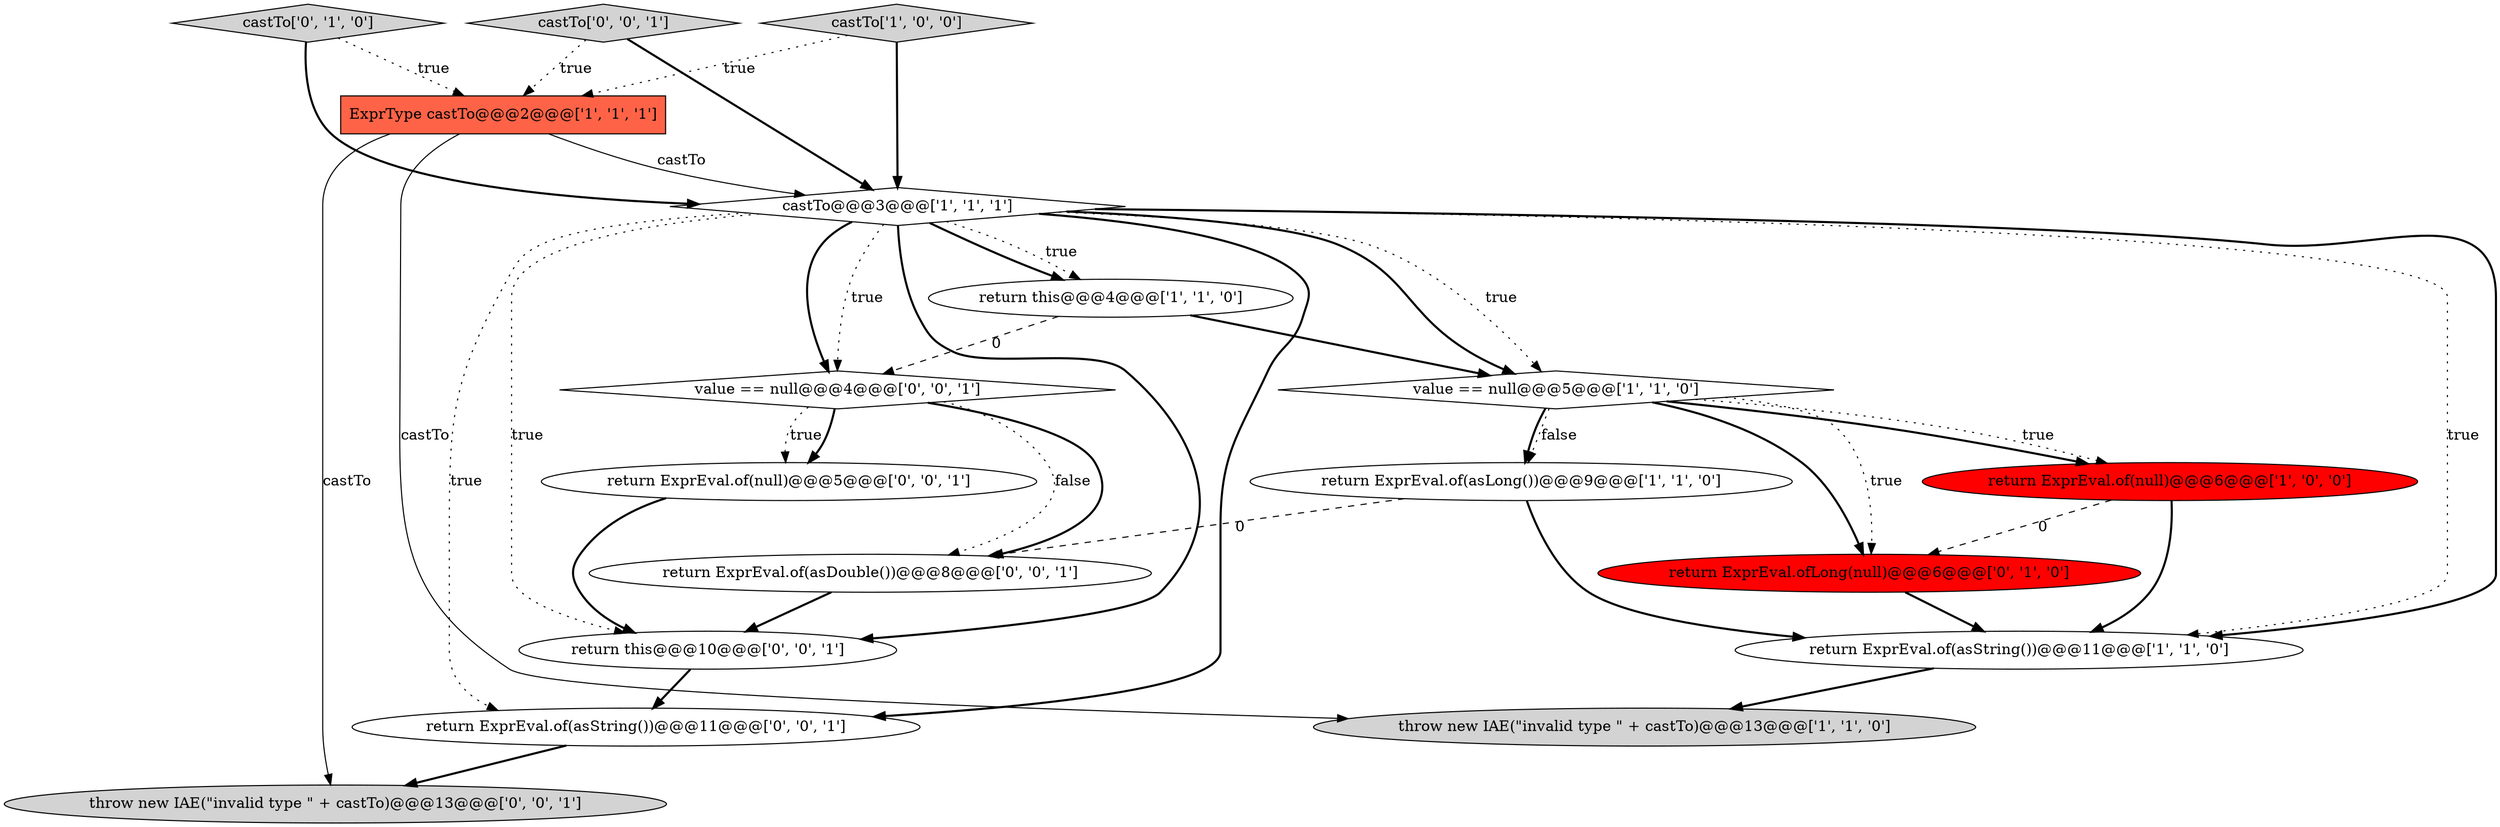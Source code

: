 digraph {
4 [style = filled, label = "castTo@@@3@@@['1', '1', '1']", fillcolor = white, shape = diamond image = "AAA0AAABBB1BBB"];
5 [style = filled, label = "ExprType castTo@@@2@@@['1', '1', '1']", fillcolor = tomato, shape = box image = "AAA0AAABBB1BBB"];
12 [style = filled, label = "return ExprEval.of(asDouble())@@@8@@@['0', '0', '1']", fillcolor = white, shape = ellipse image = "AAA0AAABBB3BBB"];
13 [style = filled, label = "throw new IAE(\"invalid type \" + castTo)@@@13@@@['0', '0', '1']", fillcolor = lightgray, shape = ellipse image = "AAA0AAABBB3BBB"];
7 [style = filled, label = "return ExprEval.of(asLong())@@@9@@@['1', '1', '0']", fillcolor = white, shape = ellipse image = "AAA0AAABBB1BBB"];
15 [style = filled, label = "return ExprEval.of(null)@@@5@@@['0', '0', '1']", fillcolor = white, shape = ellipse image = "AAA0AAABBB3BBB"];
9 [style = filled, label = "castTo['0', '1', '0']", fillcolor = lightgray, shape = diamond image = "AAA0AAABBB2BBB"];
11 [style = filled, label = "castTo['0', '0', '1']", fillcolor = lightgray, shape = diamond image = "AAA0AAABBB3BBB"];
1 [style = filled, label = "return ExprEval.of(asString())@@@11@@@['1', '1', '0']", fillcolor = white, shape = ellipse image = "AAA0AAABBB1BBB"];
16 [style = filled, label = "return this@@@10@@@['0', '0', '1']", fillcolor = white, shape = ellipse image = "AAA0AAABBB3BBB"];
10 [style = filled, label = "return ExprEval.ofLong(null)@@@6@@@['0', '1', '0']", fillcolor = red, shape = ellipse image = "AAA1AAABBB2BBB"];
17 [style = filled, label = "return ExprEval.of(asString())@@@11@@@['0', '0', '1']", fillcolor = white, shape = ellipse image = "AAA0AAABBB3BBB"];
3 [style = filled, label = "value == null@@@5@@@['1', '1', '0']", fillcolor = white, shape = diamond image = "AAA0AAABBB1BBB"];
6 [style = filled, label = "throw new IAE(\"invalid type \" + castTo)@@@13@@@['1', '1', '0']", fillcolor = lightgray, shape = ellipse image = "AAA0AAABBB1BBB"];
2 [style = filled, label = "return this@@@4@@@['1', '1', '0']", fillcolor = white, shape = ellipse image = "AAA0AAABBB1BBB"];
8 [style = filled, label = "castTo['1', '0', '0']", fillcolor = lightgray, shape = diamond image = "AAA0AAABBB1BBB"];
0 [style = filled, label = "return ExprEval.of(null)@@@6@@@['1', '0', '0']", fillcolor = red, shape = ellipse image = "AAA1AAABBB1BBB"];
14 [style = filled, label = "value == null@@@4@@@['0', '0', '1']", fillcolor = white, shape = diamond image = "AAA0AAABBB3BBB"];
4->3 [style = bold, label=""];
4->14 [style = bold, label=""];
7->1 [style = bold, label=""];
4->17 [style = bold, label=""];
4->1 [style = dotted, label="true"];
2->3 [style = bold, label=""];
9->4 [style = bold, label=""];
3->10 [style = dotted, label="true"];
11->4 [style = bold, label=""];
3->7 [style = dotted, label="false"];
11->5 [style = dotted, label="true"];
12->16 [style = bold, label=""];
4->2 [style = bold, label=""];
16->17 [style = bold, label=""];
4->14 [style = dotted, label="true"];
15->16 [style = bold, label=""];
5->4 [style = solid, label="castTo"];
0->10 [style = dashed, label="0"];
3->0 [style = bold, label=""];
14->12 [style = dotted, label="false"];
3->10 [style = bold, label=""];
14->15 [style = dotted, label="true"];
5->6 [style = solid, label="castTo"];
5->13 [style = solid, label="castTo"];
1->6 [style = bold, label=""];
4->3 [style = dotted, label="true"];
2->14 [style = dashed, label="0"];
3->7 [style = bold, label=""];
8->5 [style = dotted, label="true"];
0->1 [style = bold, label=""];
14->12 [style = bold, label=""];
3->0 [style = dotted, label="true"];
7->12 [style = dashed, label="0"];
14->15 [style = bold, label=""];
4->1 [style = bold, label=""];
4->16 [style = dotted, label="true"];
17->13 [style = bold, label=""];
8->4 [style = bold, label=""];
10->1 [style = bold, label=""];
4->17 [style = dotted, label="true"];
4->2 [style = dotted, label="true"];
4->16 [style = bold, label=""];
9->5 [style = dotted, label="true"];
}
